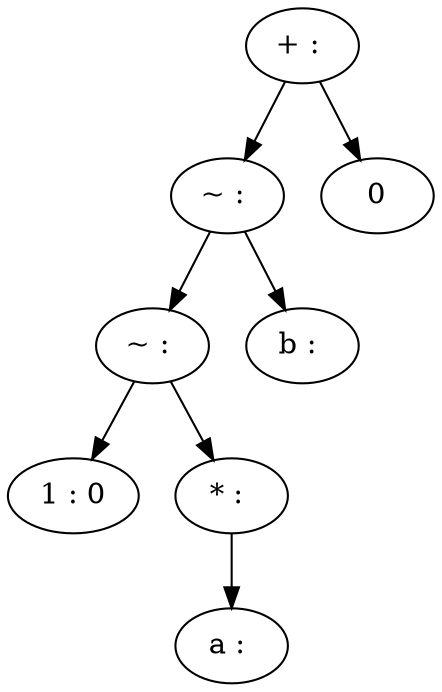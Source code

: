 // The Round Table
digraph {
	0 [label="+ : "]
	1 [label="~ : "]
	2 [label="~ : "]
	3 [label="1 : 0"]
	4 [label="* : "]
	5 [label="a : "]
	6 [label="b : "]
	7 [label=0]
	0 -> 1
	1 -> 2
	2 -> 3
	2 -> 4
	4 -> 5
	1 -> 6
	0 -> 7
}
